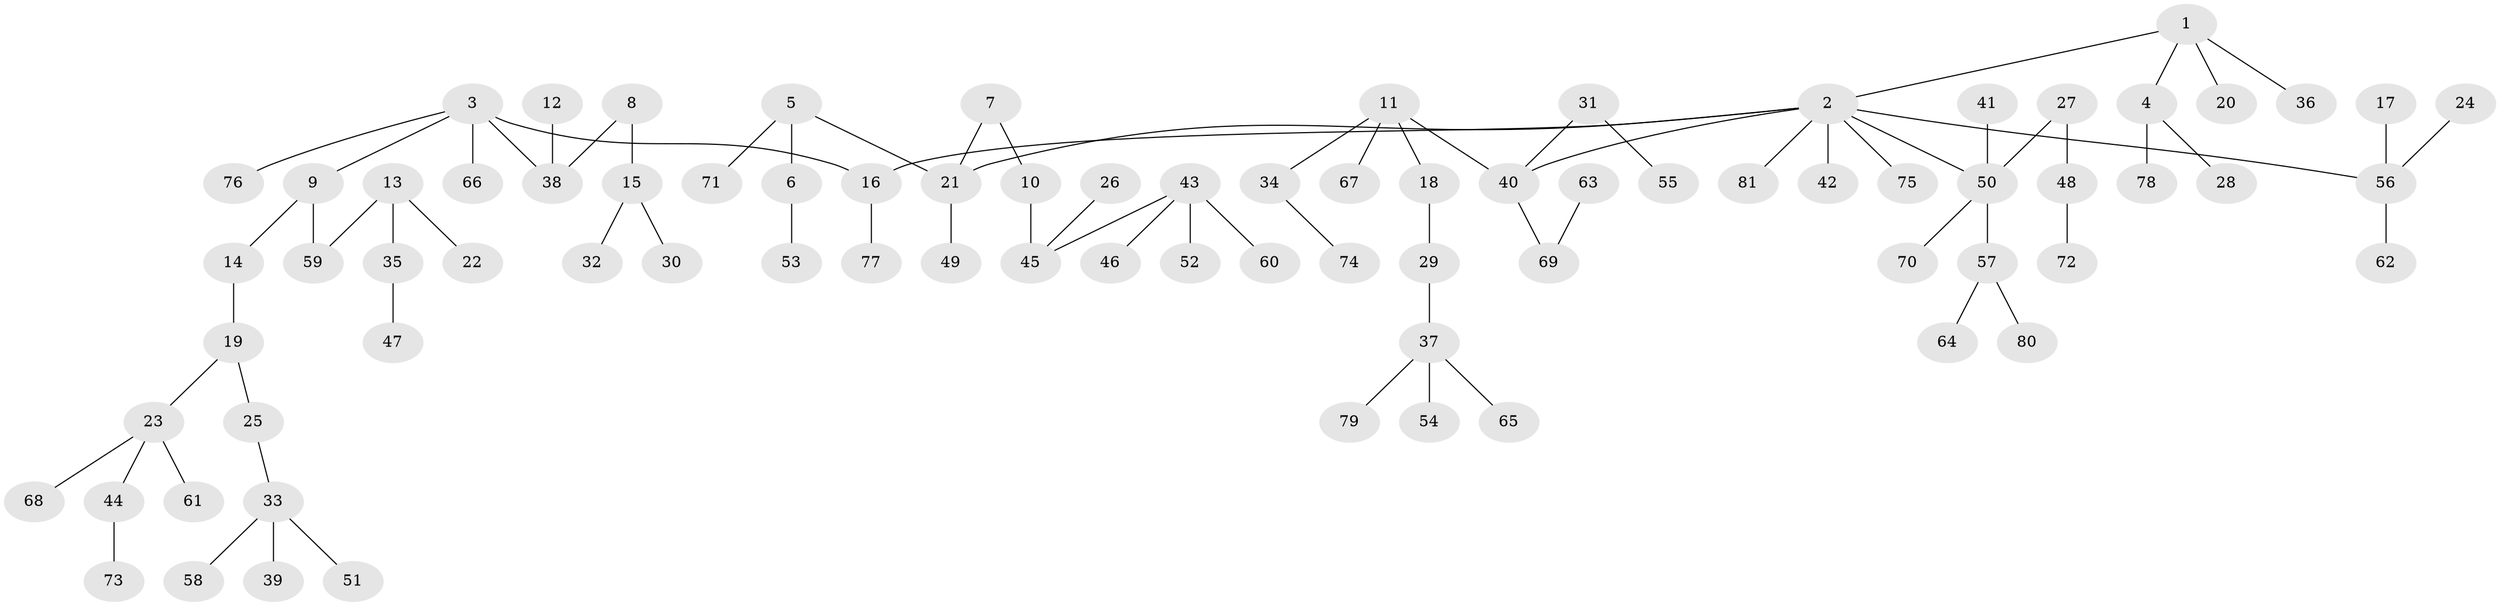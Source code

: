 // original degree distribution, {4: 0.08695652173913043, 9: 0.008695652173913044, 5: 0.034782608695652174, 3: 0.10434782608695652, 2: 0.2608695652173913, 6: 0.008695652173913044, 1: 0.4956521739130435}
// Generated by graph-tools (version 1.1) at 2025/37/03/04/25 23:37:22]
// undirected, 81 vertices, 80 edges
graph export_dot {
  node [color=gray90,style=filled];
  1;
  2;
  3;
  4;
  5;
  6;
  7;
  8;
  9;
  10;
  11;
  12;
  13;
  14;
  15;
  16;
  17;
  18;
  19;
  20;
  21;
  22;
  23;
  24;
  25;
  26;
  27;
  28;
  29;
  30;
  31;
  32;
  33;
  34;
  35;
  36;
  37;
  38;
  39;
  40;
  41;
  42;
  43;
  44;
  45;
  46;
  47;
  48;
  49;
  50;
  51;
  52;
  53;
  54;
  55;
  56;
  57;
  58;
  59;
  60;
  61;
  62;
  63;
  64;
  65;
  66;
  67;
  68;
  69;
  70;
  71;
  72;
  73;
  74;
  75;
  76;
  77;
  78;
  79;
  80;
  81;
  1 -- 2 [weight=1.0];
  1 -- 4 [weight=1.0];
  1 -- 20 [weight=1.0];
  1 -- 36 [weight=1.0];
  2 -- 16 [weight=1.0];
  2 -- 21 [weight=1.0];
  2 -- 40 [weight=1.0];
  2 -- 42 [weight=1.0];
  2 -- 50 [weight=1.0];
  2 -- 56 [weight=1.0];
  2 -- 75 [weight=1.0];
  2 -- 81 [weight=1.0];
  3 -- 9 [weight=1.0];
  3 -- 16 [weight=1.0];
  3 -- 38 [weight=1.0];
  3 -- 66 [weight=1.0];
  3 -- 76 [weight=1.0];
  4 -- 28 [weight=1.0];
  4 -- 78 [weight=1.0];
  5 -- 6 [weight=1.0];
  5 -- 21 [weight=1.0];
  5 -- 71 [weight=1.0];
  6 -- 53 [weight=1.0];
  7 -- 10 [weight=1.0];
  7 -- 21 [weight=1.0];
  8 -- 15 [weight=1.0];
  8 -- 38 [weight=1.0];
  9 -- 14 [weight=1.0];
  9 -- 59 [weight=1.0];
  10 -- 45 [weight=1.0];
  11 -- 18 [weight=1.0];
  11 -- 34 [weight=1.0];
  11 -- 40 [weight=1.0];
  11 -- 67 [weight=1.0];
  12 -- 38 [weight=1.0];
  13 -- 22 [weight=1.0];
  13 -- 35 [weight=1.0];
  13 -- 59 [weight=1.0];
  14 -- 19 [weight=1.0];
  15 -- 30 [weight=1.0];
  15 -- 32 [weight=1.0];
  16 -- 77 [weight=1.0];
  17 -- 56 [weight=1.0];
  18 -- 29 [weight=1.0];
  19 -- 23 [weight=1.0];
  19 -- 25 [weight=1.0];
  21 -- 49 [weight=1.0];
  23 -- 44 [weight=1.0];
  23 -- 61 [weight=1.0];
  23 -- 68 [weight=1.0];
  24 -- 56 [weight=1.0];
  25 -- 33 [weight=1.0];
  26 -- 45 [weight=1.0];
  27 -- 48 [weight=1.0];
  27 -- 50 [weight=1.0];
  29 -- 37 [weight=1.0];
  31 -- 40 [weight=1.0];
  31 -- 55 [weight=1.0];
  33 -- 39 [weight=1.0];
  33 -- 51 [weight=1.0];
  33 -- 58 [weight=1.0];
  34 -- 74 [weight=1.0];
  35 -- 47 [weight=1.0];
  37 -- 54 [weight=1.0];
  37 -- 65 [weight=1.0];
  37 -- 79 [weight=1.0];
  40 -- 69 [weight=1.0];
  41 -- 50 [weight=1.0];
  43 -- 45 [weight=1.0];
  43 -- 46 [weight=1.0];
  43 -- 52 [weight=1.0];
  43 -- 60 [weight=1.0];
  44 -- 73 [weight=1.0];
  48 -- 72 [weight=1.0];
  50 -- 57 [weight=1.0];
  50 -- 70 [weight=1.0];
  56 -- 62 [weight=1.0];
  57 -- 64 [weight=1.0];
  57 -- 80 [weight=1.0];
  63 -- 69 [weight=1.0];
}
